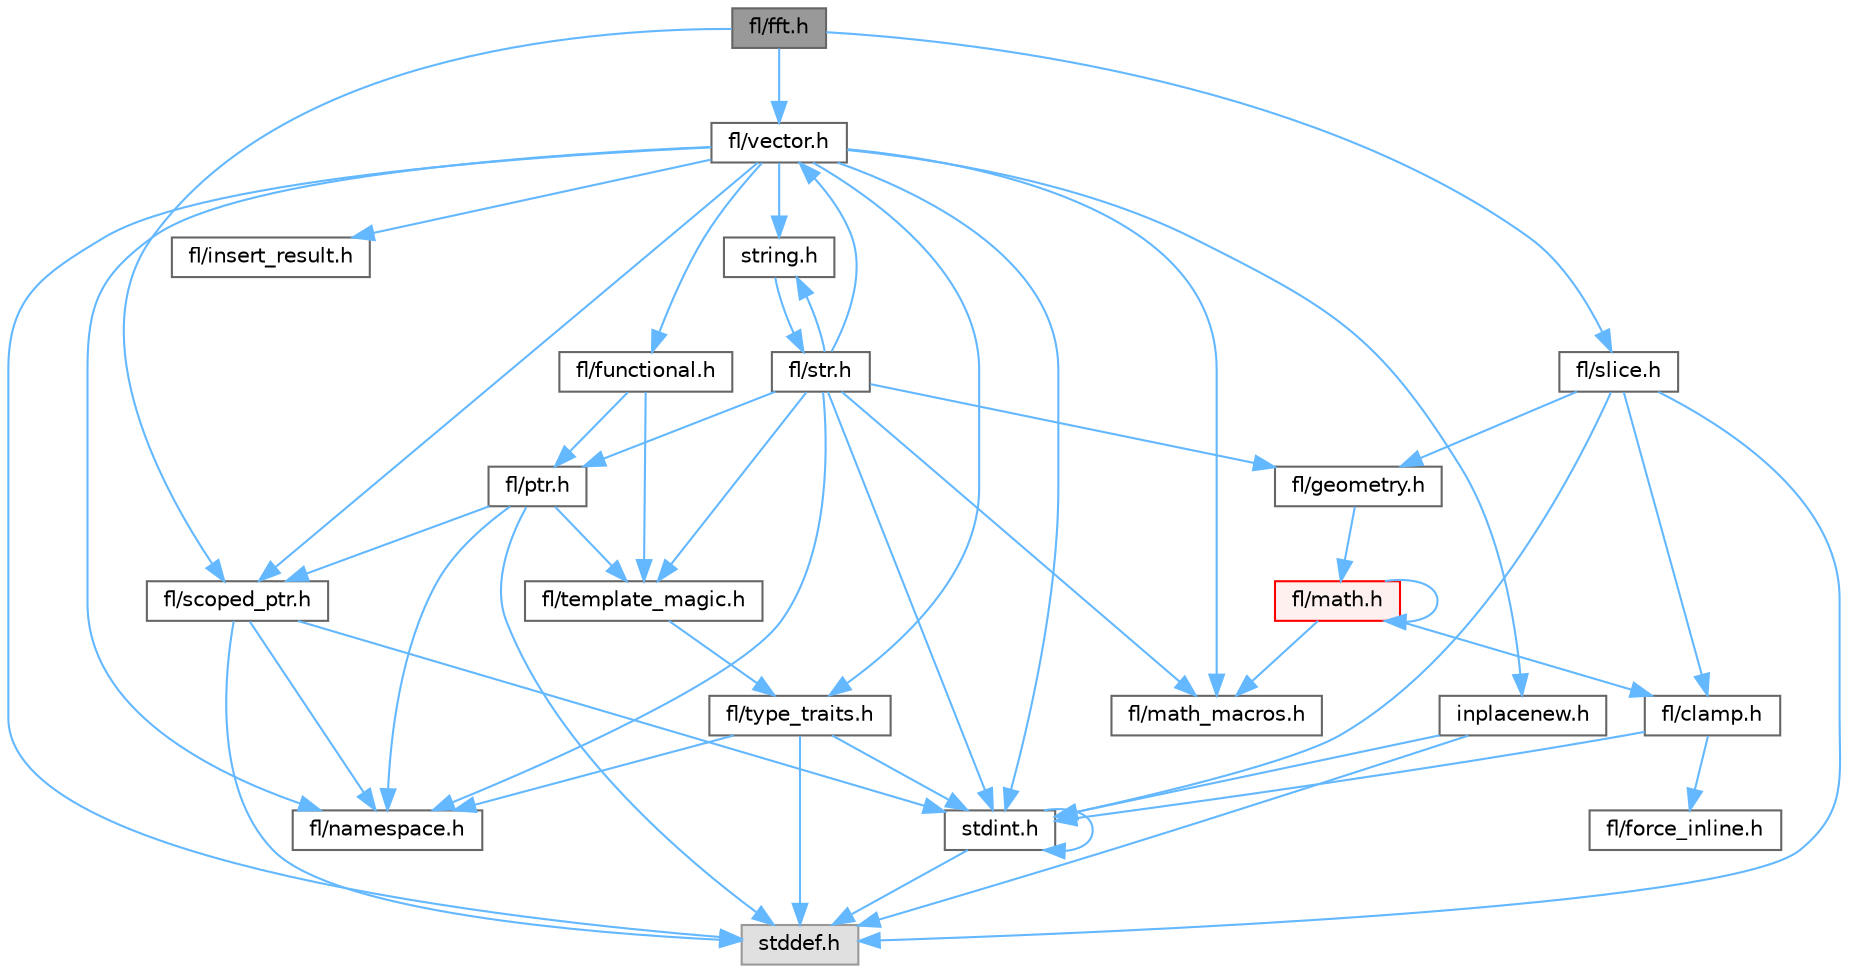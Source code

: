 digraph "fl/fft.h"
{
 // INTERACTIVE_SVG=YES
 // LATEX_PDF_SIZE
  bgcolor="transparent";
  edge [fontname=Helvetica,fontsize=10,labelfontname=Helvetica,labelfontsize=10];
  node [fontname=Helvetica,fontsize=10,shape=box,height=0.2,width=0.4];
  Node1 [id="Node000001",label="fl/fft.h",height=0.2,width=0.4,color="gray40", fillcolor="grey60", style="filled", fontcolor="black",tooltip=" "];
  Node1 -> Node2 [id="edge1_Node000001_Node000002",color="steelblue1",style="solid",tooltip=" "];
  Node2 [id="Node000002",label="fl/scoped_ptr.h",height=0.2,width=0.4,color="grey40", fillcolor="white", style="filled",URL="$d0/d44/scoped__ptr_8h.html",tooltip=" "];
  Node2 -> Node3 [id="edge2_Node000002_Node000003",color="steelblue1",style="solid",tooltip=" "];
  Node3 [id="Node000003",label="stddef.h",height=0.2,width=0.4,color="grey60", fillcolor="#E0E0E0", style="filled",tooltip=" "];
  Node2 -> Node4 [id="edge3_Node000002_Node000004",color="steelblue1",style="solid",tooltip=" "];
  Node4 [id="Node000004",label="stdint.h",height=0.2,width=0.4,color="grey40", fillcolor="white", style="filled",URL="$df/dd8/stdint_8h.html",tooltip=" "];
  Node4 -> Node3 [id="edge4_Node000004_Node000003",color="steelblue1",style="solid",tooltip=" "];
  Node4 -> Node4 [id="edge5_Node000004_Node000004",color="steelblue1",style="solid",tooltip=" "];
  Node2 -> Node5 [id="edge6_Node000002_Node000005",color="steelblue1",style="solid",tooltip=" "];
  Node5 [id="Node000005",label="fl/namespace.h",height=0.2,width=0.4,color="grey40", fillcolor="white", style="filled",URL="$df/d2a/namespace_8h.html",tooltip="Implements the FastLED namespace macros."];
  Node1 -> Node6 [id="edge7_Node000001_Node000006",color="steelblue1",style="solid",tooltip=" "];
  Node6 [id="Node000006",label="fl/slice.h",height=0.2,width=0.4,color="grey40", fillcolor="white", style="filled",URL="$d0/d48/slice_8h.html",tooltip=" "];
  Node6 -> Node3 [id="edge8_Node000006_Node000003",color="steelblue1",style="solid",tooltip=" "];
  Node6 -> Node4 [id="edge9_Node000006_Node000004",color="steelblue1",style="solid",tooltip=" "];
  Node6 -> Node7 [id="edge10_Node000006_Node000007",color="steelblue1",style="solid",tooltip=" "];
  Node7 [id="Node000007",label="fl/clamp.h",height=0.2,width=0.4,color="grey40", fillcolor="white", style="filled",URL="$d6/dd3/clamp_8h.html",tooltip=" "];
  Node7 -> Node4 [id="edge11_Node000007_Node000004",color="steelblue1",style="solid",tooltip=" "];
  Node7 -> Node8 [id="edge12_Node000007_Node000008",color="steelblue1",style="solid",tooltip=" "];
  Node8 [id="Node000008",label="fl/force_inline.h",height=0.2,width=0.4,color="grey40", fillcolor="white", style="filled",URL="$d4/d64/force__inline_8h.html",tooltip=" "];
  Node6 -> Node9 [id="edge13_Node000006_Node000009",color="steelblue1",style="solid",tooltip=" "];
  Node9 [id="Node000009",label="fl/geometry.h",height=0.2,width=0.4,color="grey40", fillcolor="white", style="filled",URL="$d4/d67/geometry_8h.html",tooltip=" "];
  Node9 -> Node10 [id="edge14_Node000009_Node000010",color="steelblue1",style="solid",tooltip=" "];
  Node10 [id="Node000010",label="fl/math.h",height=0.2,width=0.4,color="red", fillcolor="#FFF0F0", style="filled",URL="$df/db1/math_8h.html",tooltip=" "];
  Node10 -> Node7 [id="edge15_Node000010_Node000007",color="steelblue1",style="solid",tooltip=" "];
  Node10 -> Node12 [id="edge16_Node000010_Node000012",color="steelblue1",style="solid",tooltip=" "];
  Node12 [id="Node000012",label="fl/math_macros.h",height=0.2,width=0.4,color="grey40", fillcolor="white", style="filled",URL="$d8/db8/math__macros_8h.html",tooltip=" "];
  Node10 -> Node10 [id="edge17_Node000010_Node000010",color="steelblue1",style="solid",tooltip=" "];
  Node1 -> Node13 [id="edge18_Node000001_Node000013",color="steelblue1",style="solid",tooltip=" "];
  Node13 [id="Node000013",label="fl/vector.h",height=0.2,width=0.4,color="grey40", fillcolor="white", style="filled",URL="$d6/d68/vector_8h.html",tooltip=" "];
  Node13 -> Node3 [id="edge19_Node000013_Node000003",color="steelblue1",style="solid",tooltip=" "];
  Node13 -> Node4 [id="edge20_Node000013_Node000004",color="steelblue1",style="solid",tooltip=" "];
  Node13 -> Node14 [id="edge21_Node000013_Node000014",color="steelblue1",style="solid",tooltip=" "];
  Node14 [id="Node000014",label="string.h",height=0.2,width=0.4,color="grey40", fillcolor="white", style="filled",URL="$da/d66/string_8h.html",tooltip=" "];
  Node14 -> Node15 [id="edge22_Node000014_Node000015",color="steelblue1",style="solid",tooltip=" "];
  Node15 [id="Node000015",label="fl/str.h",height=0.2,width=0.4,color="grey40", fillcolor="white", style="filled",URL="$d1/d93/str_8h.html",tooltip=" "];
  Node15 -> Node4 [id="edge23_Node000015_Node000004",color="steelblue1",style="solid",tooltip=" "];
  Node15 -> Node14 [id="edge24_Node000015_Node000014",color="steelblue1",style="solid",tooltip=" "];
  Node15 -> Node9 [id="edge25_Node000015_Node000009",color="steelblue1",style="solid",tooltip=" "];
  Node15 -> Node12 [id="edge26_Node000015_Node000012",color="steelblue1",style="solid",tooltip=" "];
  Node15 -> Node5 [id="edge27_Node000015_Node000005",color="steelblue1",style="solid",tooltip=" "];
  Node15 -> Node16 [id="edge28_Node000015_Node000016",color="steelblue1",style="solid",tooltip=" "];
  Node16 [id="Node000016",label="fl/ptr.h",height=0.2,width=0.4,color="grey40", fillcolor="white", style="filled",URL="$dd/d98/ptr_8h.html",tooltip=" "];
  Node16 -> Node3 [id="edge29_Node000016_Node000003",color="steelblue1",style="solid",tooltip=" "];
  Node16 -> Node5 [id="edge30_Node000016_Node000005",color="steelblue1",style="solid",tooltip=" "];
  Node16 -> Node2 [id="edge31_Node000016_Node000002",color="steelblue1",style="solid",tooltip=" "];
  Node16 -> Node17 [id="edge32_Node000016_Node000017",color="steelblue1",style="solid",tooltip=" "];
  Node17 [id="Node000017",label="fl/template_magic.h",height=0.2,width=0.4,color="grey40", fillcolor="white", style="filled",URL="$d8/d0c/template__magic_8h.html",tooltip=" "];
  Node17 -> Node18 [id="edge33_Node000017_Node000018",color="steelblue1",style="solid",tooltip=" "];
  Node18 [id="Node000018",label="fl/type_traits.h",height=0.2,width=0.4,color="grey40", fillcolor="white", style="filled",URL="$df/d63/type__traits_8h.html",tooltip=" "];
  Node18 -> Node3 [id="edge34_Node000018_Node000003",color="steelblue1",style="solid",tooltip=" "];
  Node18 -> Node4 [id="edge35_Node000018_Node000004",color="steelblue1",style="solid",tooltip=" "];
  Node18 -> Node5 [id="edge36_Node000018_Node000005",color="steelblue1",style="solid",tooltip=" "];
  Node15 -> Node17 [id="edge37_Node000015_Node000017",color="steelblue1",style="solid",tooltip=" "];
  Node15 -> Node13 [id="edge38_Node000015_Node000013",color="steelblue1",style="solid",tooltip=" "];
  Node13 -> Node19 [id="edge39_Node000013_Node000019",color="steelblue1",style="solid",tooltip=" "];
  Node19 [id="Node000019",label="fl/functional.h",height=0.2,width=0.4,color="grey40", fillcolor="white", style="filled",URL="$d8/dea/functional_8h.html",tooltip=" "];
  Node19 -> Node16 [id="edge40_Node000019_Node000016",color="steelblue1",style="solid",tooltip=" "];
  Node19 -> Node17 [id="edge41_Node000019_Node000017",color="steelblue1",style="solid",tooltip=" "];
  Node13 -> Node20 [id="edge42_Node000013_Node000020",color="steelblue1",style="solid",tooltip=" "];
  Node20 [id="Node000020",label="fl/insert_result.h",height=0.2,width=0.4,color="grey40", fillcolor="white", style="filled",URL="$d1/d22/insert__result_8h.html",tooltip=" "];
  Node13 -> Node12 [id="edge43_Node000013_Node000012",color="steelblue1",style="solid",tooltip=" "];
  Node13 -> Node5 [id="edge44_Node000013_Node000005",color="steelblue1",style="solid",tooltip=" "];
  Node13 -> Node2 [id="edge45_Node000013_Node000002",color="steelblue1",style="solid",tooltip=" "];
  Node13 -> Node18 [id="edge46_Node000013_Node000018",color="steelblue1",style="solid",tooltip=" "];
  Node13 -> Node21 [id="edge47_Node000013_Node000021",color="steelblue1",style="solid",tooltip=" "];
  Node21 [id="Node000021",label="inplacenew.h",height=0.2,width=0.4,color="grey40", fillcolor="white", style="filled",URL="$db/d36/inplacenew_8h.html",tooltip=" "];
  Node21 -> Node3 [id="edge48_Node000021_Node000003",color="steelblue1",style="solid",tooltip=" "];
  Node21 -> Node4 [id="edge49_Node000021_Node000004",color="steelblue1",style="solid",tooltip=" "];
}
